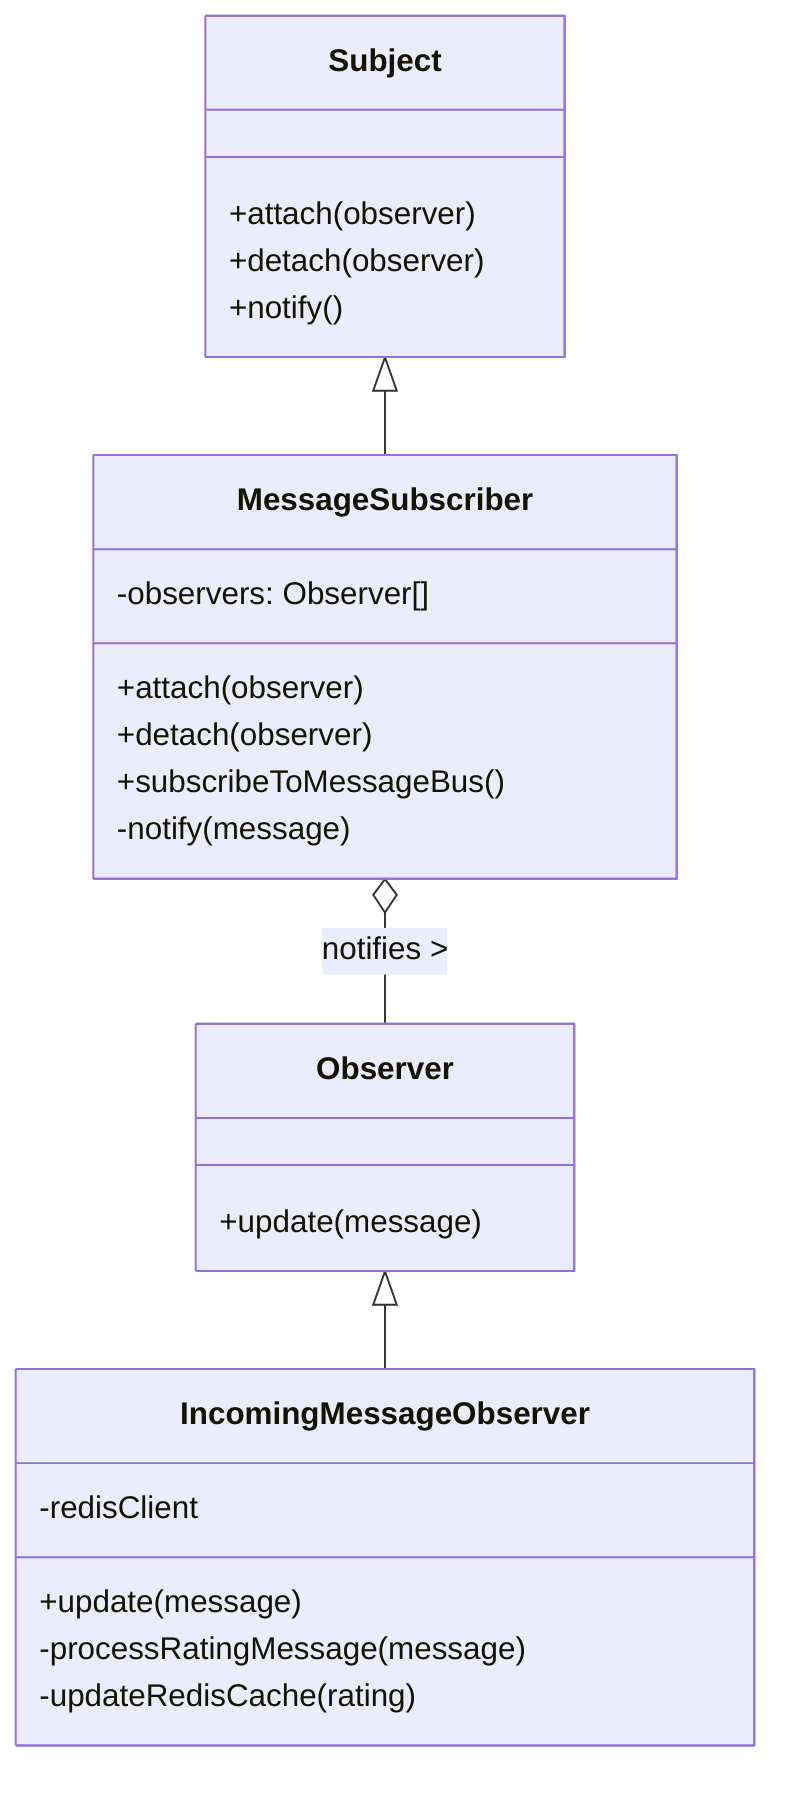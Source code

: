 classDiagram
    class Subject {
        +attach(observer)
        +detach(observer)
        +notify()
    }
    
    class MessageSubscriber {
        -observers: Observer[]
        +attach(observer)
        +detach(observer)
        +subscribeToMessageBus()
        -notify(message)
    }
    
    class Observer {
        +update(message)
    }
    
    class IncomingMessageObserver {
        -redisClient
        +update(message)
        -processRatingMessage(message)
        -updateRedisCache(rating)
    }
    
    Subject <|-- MessageSubscriber
    Observer <|-- IncomingMessageObserver
    MessageSubscriber o-- Observer : notifies >